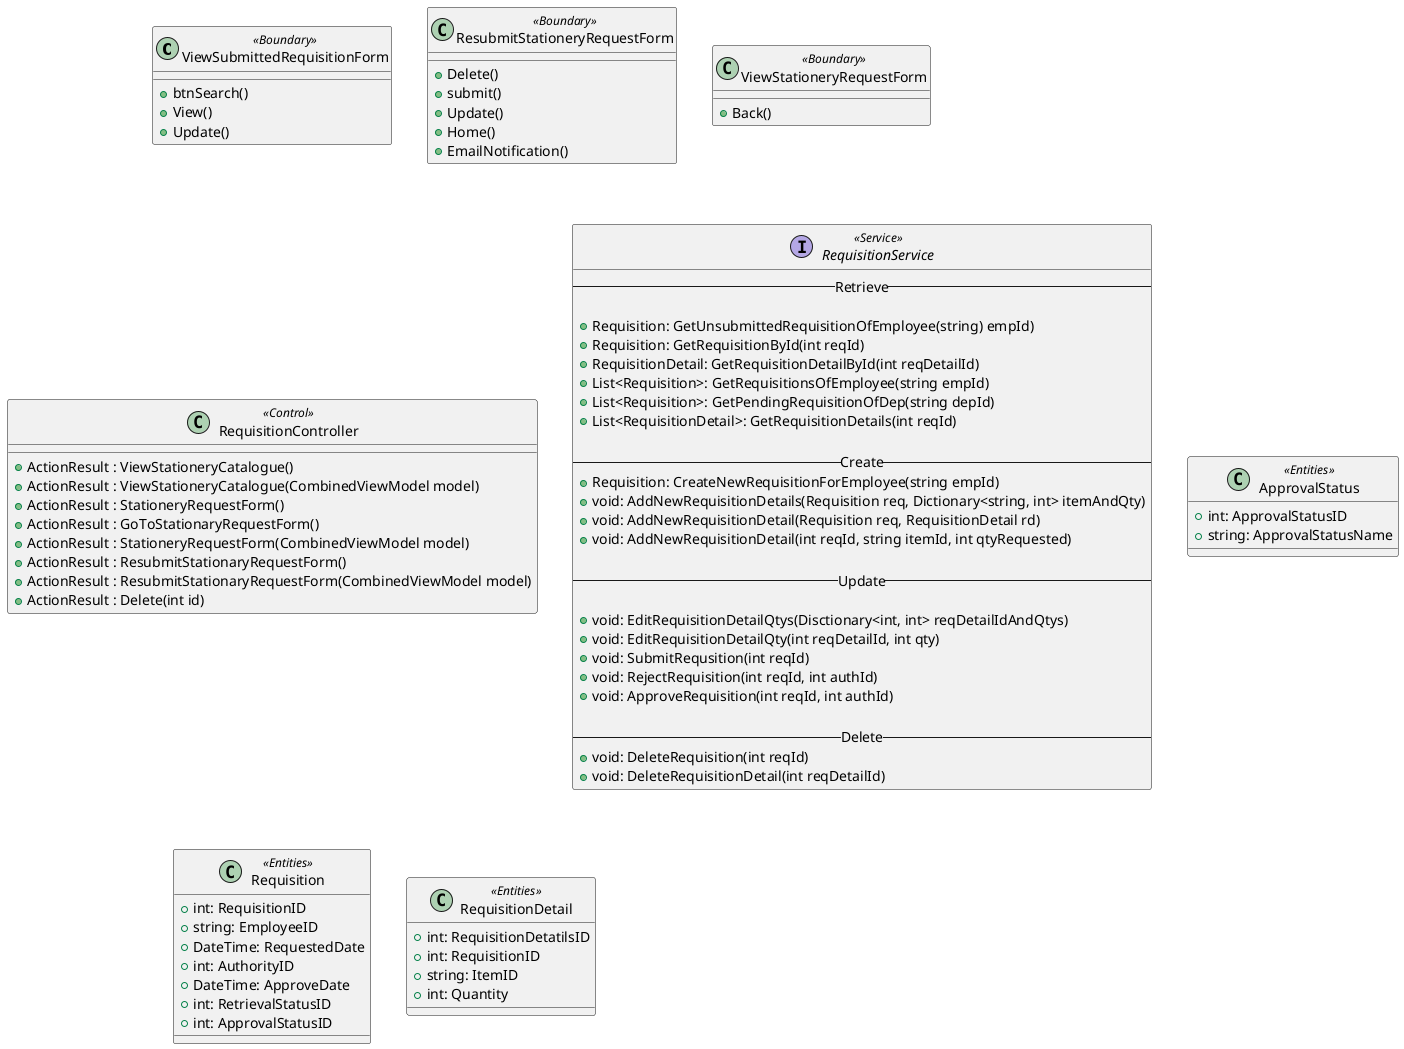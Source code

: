 @startuml
Class ViewSubmittedRequisitionForm <<Boundary>>{
 +btnSearch()
 +View()
 +Update()
 }

 Class ResubmitStationeryRequestForm <<Boundary>>{
     +Delete()
     +submit()
     +Update()
     +Home()
     +EmailNotification()
 }

 Class ViewStationeryRequestForm <<Boundary>>{
     +Back()
 }

 Class RequisitionController <<Control>> {
    
    +ActionResult : ViewStationeryCatalogue()
    +ActionResult : ViewStationeryCatalogue(CombinedViewModel model)
    +ActionResult : StationeryRequestForm()
    +ActionResult : GoToStationaryRequestForm()
    +ActionResult : StationeryRequestForm(CombinedViewModel model)
    +ActionResult : ResubmitStationaryRequestForm()
    +ActionResult : ResubmitStationaryRequestForm(CombinedViewModel model)
    +ActionResult : Delete(int id)
}


Interface RequisitionService <<Service>> {
    --Retrieve--
    
    +Requisition: GetUnsubmittedRequisitionOfEmployee(string) empId)  
    +Requisition: GetRequisitionById(int reqId)
    +RequisitionDetail: GetRequisitionDetailById(int reqDetailId)
    +List<Requisition>: GetRequisitionsOfEmployee(string empId)
    +List<Requisition>: GetPendingRequisitionOfDep(string depId)
    +List<RequisitionDetail>: GetRequisitionDetails(int reqId)
    
    --Create--
    +Requisition: CreateNewRequisitionForEmployee(string empId)
    +void: AddNewRequisitionDetails(Requisition req, Dictionary<string, int> itemAndQty)
    +void: AddNewRequisitionDetail(Requisition req, RequisitionDetail rd)
    +void: AddNewRequisitionDetail(int reqId, string itemId, int qtyRequested)

    --Update--
   
    +void: EditRequisitionDetailQtys(Disctionary<int, int> reqDetailIdAndQtys)
    +void: EditRequisitionDetailQty(int reqDetailId, int qty)
    +void: SubmitRequsition(int reqId)
    +void: RejectRequisition(int reqId, int authId)
    +void: ApproveRequisition(int reqId, int authId)

    --Delete--
    +void: DeleteRequisition(int reqId)
    +void: DeleteRequisitionDetail(int reqDetailId)
}


Class ApprovalStatus <<Entities>> {
+int: ApprovalStatusID
+string: ApprovalStatusName

}

Class Requisition <<Entities>> {
+int: RequisitionID
+string: EmployeeID
+DateTime: RequestedDate
+int: AuthorityID
+DateTime: ApproveDate
+int: RetrievalStatusID
+int: ApprovalStatusID
}

Class RequisitionDetail <<Entities>> {
+int: RequisitionDetatilsID
+int: RequisitionID
+string: ItemID
+int: Quantity
}

@enduml